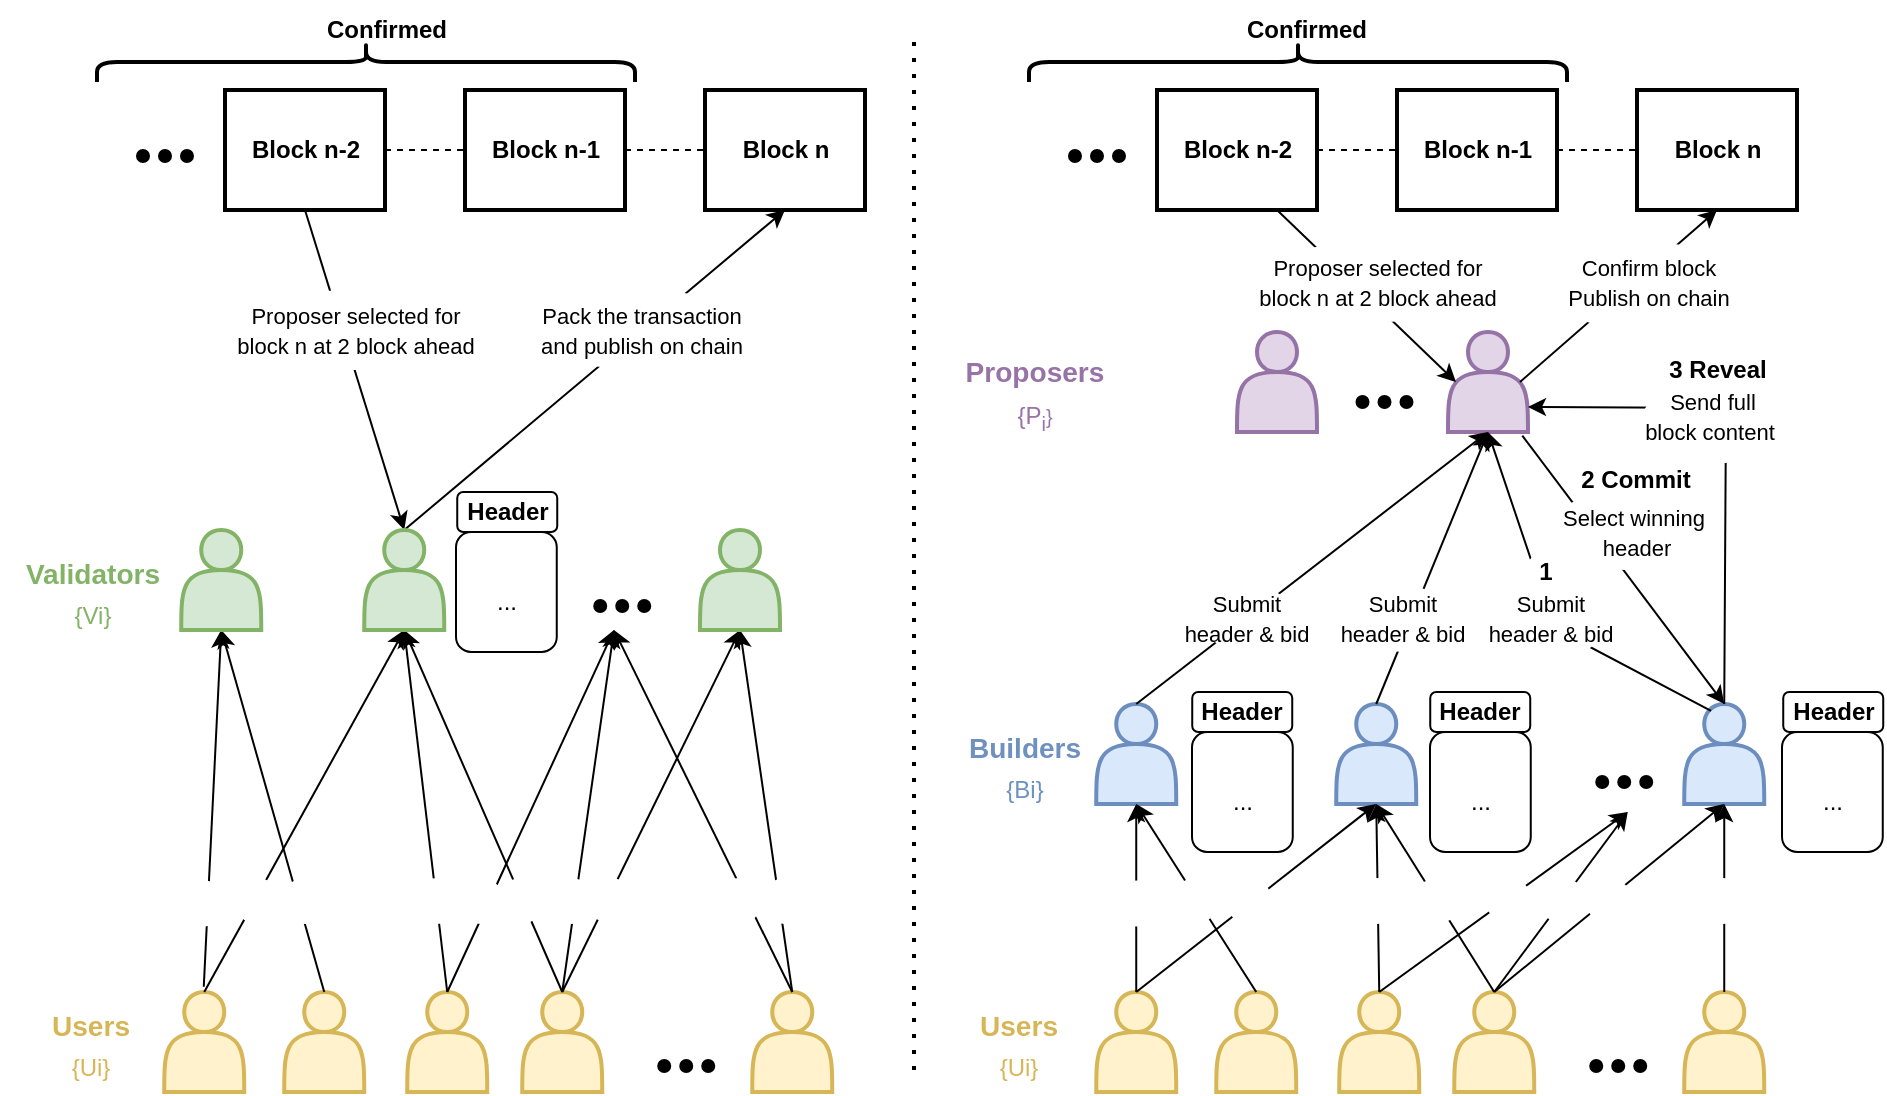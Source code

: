 <mxfile version="26.1.1">
  <diagram name="Page-1" id="coRo8ORDwXwepMu9kaxt">
    <mxGraphModel dx="970" dy="772" grid="1" gridSize="10" guides="1" tooltips="1" connect="1" arrows="1" fold="1" page="1" pageScale="1" pageWidth="827" pageHeight="1169" math="0" shadow="0">
      <root>
        <mxCell id="0" />
        <mxCell id="1" parent="0" />
        <mxCell id="-1FMtL--xxu45l2r8FuS-1" value="&lt;b&gt;Block n-1&lt;/b&gt;" style="rounded=0;whiteSpace=wrap;html=1;strokeWidth=2;" parent="1" vertex="1">
          <mxGeometry x="265.5" y="70" width="80" height="60" as="geometry" />
        </mxCell>
        <mxCell id="-1FMtL--xxu45l2r8FuS-2" value="&lt;b&gt;Block n&lt;/b&gt;" style="rounded=0;whiteSpace=wrap;html=1;strokeWidth=2;" parent="1" vertex="1">
          <mxGeometry x="385.5" y="70" width="80" height="60" as="geometry" />
        </mxCell>
        <mxCell id="-1FMtL--xxu45l2r8FuS-3" value="" style="endArrow=none;dashed=1;html=1;rounded=0;entryX=0;entryY=0.5;entryDx=0;entryDy=0;" parent="1" source="-1FMtL--xxu45l2r8FuS-1" target="-1FMtL--xxu45l2r8FuS-2" edge="1">
          <mxGeometry width="50" height="50" relative="1" as="geometry">
            <mxPoint x="185.5" y="100" as="sourcePoint" />
            <mxPoint x="245.5" y="99.5" as="targetPoint" />
          </mxGeometry>
        </mxCell>
        <mxCell id="-1FMtL--xxu45l2r8FuS-4" value="&lt;b&gt;Block n-2&lt;/b&gt;" style="rounded=0;whiteSpace=wrap;html=1;strokeWidth=2;" parent="1" vertex="1">
          <mxGeometry x="145.5" y="70" width="80" height="60" as="geometry" />
        </mxCell>
        <mxCell id="-1FMtL--xxu45l2r8FuS-5" value="" style="endArrow=none;dashed=1;html=1;rounded=0;exitX=1;exitY=0.5;exitDx=0;exitDy=0;entryX=0;entryY=0.5;entryDx=0;entryDy=0;" parent="1" source="-1FMtL--xxu45l2r8FuS-4" target="-1FMtL--xxu45l2r8FuS-1" edge="1">
          <mxGeometry width="50" height="50" relative="1" as="geometry">
            <mxPoint x="355.5" y="110" as="sourcePoint" />
            <mxPoint x="265.5" y="100" as="targetPoint" />
          </mxGeometry>
        </mxCell>
        <mxCell id="-1FMtL--xxu45l2r8FuS-6" value="" style="shape=curlyBracket;whiteSpace=wrap;html=1;rounded=1;labelPosition=left;verticalLabelPosition=middle;align=right;verticalAlign=middle;rotation=90;strokeWidth=2;" parent="1" vertex="1">
          <mxGeometry x="206" y="-78.5" width="20" height="269" as="geometry" />
        </mxCell>
        <mxCell id="-1FMtL--xxu45l2r8FuS-7" value="&lt;b&gt;Confirmed&lt;/b&gt;" style="text;html=1;align=center;verticalAlign=middle;resizable=0;points=[];autosize=1;strokeColor=none;fillColor=none;" parent="1" vertex="1">
          <mxGeometry x="185.5" y="25" width="80" height="30" as="geometry" />
        </mxCell>
        <mxCell id="-1FMtL--xxu45l2r8FuS-8" value="" style="shape=actor;whiteSpace=wrap;html=1;strokeWidth=2;fillColor=#fff2cc;strokeColor=#d6b656;" parent="1" vertex="1">
          <mxGeometry x="115.12" y="521" width="40" height="50" as="geometry" />
        </mxCell>
        <mxCell id="-1FMtL--xxu45l2r8FuS-9" value="" style="shape=actor;whiteSpace=wrap;html=1;strokeWidth=2;fillColor=#fff2cc;strokeColor=#d6b656;" parent="1" vertex="1">
          <mxGeometry x="294.12" y="521" width="40" height="50" as="geometry" />
        </mxCell>
        <mxCell id="-1FMtL--xxu45l2r8FuS-10" value="" style="shape=actor;whiteSpace=wrap;html=1;strokeWidth=2;fillColor=#fff2cc;strokeColor=#d6b656;" parent="1" vertex="1">
          <mxGeometry x="236.62" y="521" width="40" height="50" as="geometry" />
        </mxCell>
        <mxCell id="-1FMtL--xxu45l2r8FuS-11" value="" style="shape=actor;whiteSpace=wrap;html=1;strokeWidth=2;fillColor=#fff2cc;strokeColor=#d6b656;" parent="1" vertex="1">
          <mxGeometry x="175.12" y="521" width="40" height="50" as="geometry" />
        </mxCell>
        <mxCell id="-1FMtL--xxu45l2r8FuS-12" value="" style="shape=actor;whiteSpace=wrap;html=1;strokeWidth=2;fillColor=#fff2cc;strokeColor=#d6b656;" parent="1" vertex="1">
          <mxGeometry x="409.12" y="521" width="40" height="50" as="geometry" />
        </mxCell>
        <mxCell id="-1FMtL--xxu45l2r8FuS-13" value="" style="group" parent="1" vertex="1" connectable="0">
          <mxGeometry x="102.5" y="100" width="26" height="6" as="geometry" />
        </mxCell>
        <mxCell id="-1FMtL--xxu45l2r8FuS-14" value="" style="ellipse;shape=doubleEllipse;whiteSpace=wrap;html=1;aspect=fixed;fillColor=#000000;" parent="-1FMtL--xxu45l2r8FuS-13" vertex="1">
          <mxGeometry x="-1" width="6" height="6" as="geometry" />
        </mxCell>
        <mxCell id="-1FMtL--xxu45l2r8FuS-15" value="" style="ellipse;shape=doubleEllipse;whiteSpace=wrap;html=1;aspect=fixed;fillColor=#000000;" parent="-1FMtL--xxu45l2r8FuS-13" vertex="1">
          <mxGeometry x="10" width="6" height="6" as="geometry" />
        </mxCell>
        <mxCell id="-1FMtL--xxu45l2r8FuS-16" value="" style="ellipse;shape=doubleEllipse;whiteSpace=wrap;html=1;aspect=fixed;fillColor=#000000;" parent="-1FMtL--xxu45l2r8FuS-13" vertex="1">
          <mxGeometry x="21" width="6" height="6" as="geometry" />
        </mxCell>
        <mxCell id="-1FMtL--xxu45l2r8FuS-17" value="" style="endArrow=classic;html=1;rounded=0;exitX=0.5;exitY=0;exitDx=0;exitDy=0;entryX=0.5;entryY=1;entryDx=0;entryDy=0;" parent="1" source="-1FMtL--xxu45l2r8FuS-58" target="-1FMtL--xxu45l2r8FuS-2" edge="1">
          <mxGeometry width="50" height="50" relative="1" as="geometry">
            <mxPoint x="327" y="216" as="sourcePoint" />
            <mxPoint x="401" y="271" as="targetPoint" />
          </mxGeometry>
        </mxCell>
        <mxCell id="-1FMtL--xxu45l2r8FuS-18" value="" style="endArrow=classic;html=1;rounded=0;exitX=0.5;exitY=1;exitDx=0;exitDy=0;entryX=0.5;entryY=0;entryDx=0;entryDy=0;" parent="1" source="-1FMtL--xxu45l2r8FuS-4" target="-1FMtL--xxu45l2r8FuS-58" edge="1">
          <mxGeometry width="50" height="50" relative="1" as="geometry">
            <mxPoint x="351" y="321" as="sourcePoint" />
            <mxPoint x="321" y="203.5" as="targetPoint" />
          </mxGeometry>
        </mxCell>
        <mxCell id="-1FMtL--xxu45l2r8FuS-19" value="" style="group" parent="1" vertex="1" connectable="0">
          <mxGeometry x="363.12" y="555" width="26" height="6" as="geometry" />
        </mxCell>
        <mxCell id="-1FMtL--xxu45l2r8FuS-20" value="" style="ellipse;shape=doubleEllipse;whiteSpace=wrap;html=1;aspect=fixed;fillColor=#000000;" parent="-1FMtL--xxu45l2r8FuS-19" vertex="1">
          <mxGeometry x="-1" width="6" height="6" as="geometry" />
        </mxCell>
        <mxCell id="-1FMtL--xxu45l2r8FuS-21" value="" style="ellipse;shape=doubleEllipse;whiteSpace=wrap;html=1;aspect=fixed;fillColor=#000000;" parent="-1FMtL--xxu45l2r8FuS-19" vertex="1">
          <mxGeometry x="10" width="6" height="6" as="geometry" />
        </mxCell>
        <mxCell id="-1FMtL--xxu45l2r8FuS-22" value="" style="ellipse;shape=doubleEllipse;whiteSpace=wrap;html=1;aspect=fixed;fillColor=#000000;" parent="-1FMtL--xxu45l2r8FuS-19" vertex="1">
          <mxGeometry x="21" width="6" height="6" as="geometry" />
        </mxCell>
        <mxCell id="-1FMtL--xxu45l2r8FuS-23" value="" style="endArrow=classic;html=1;rounded=0;entryX=0.5;entryY=1;entryDx=0;entryDy=0;exitX=0.5;exitY=0;exitDx=0;exitDy=0;" parent="1" source="-1FMtL--xxu45l2r8FuS-8" target="-1FMtL--xxu45l2r8FuS-58" edge="1">
          <mxGeometry width="50" height="50" relative="1" as="geometry">
            <mxPoint x="135.37" y="496" as="sourcePoint" />
            <mxPoint x="255.12" y="427" as="targetPoint" />
          </mxGeometry>
        </mxCell>
        <mxCell id="-1FMtL--xxu45l2r8FuS-24" value="" style="endArrow=classic;html=1;rounded=0;entryX=0.5;entryY=1;entryDx=0;entryDy=0;exitX=0.5;exitY=0;exitDx=0;exitDy=0;" parent="1" source="-1FMtL--xxu45l2r8FuS-11" target="-1FMtL--xxu45l2r8FuS-57" edge="1">
          <mxGeometry width="50" height="50" relative="1" as="geometry">
            <mxPoint x="195.37" y="496" as="sourcePoint" />
            <mxPoint x="135.12" y="427" as="targetPoint" />
          </mxGeometry>
        </mxCell>
        <mxCell id="-1FMtL--xxu45l2r8FuS-25" value="" style="endArrow=classic;html=1;rounded=0;entryX=0.5;entryY=1;entryDx=0;entryDy=0;exitX=0.494;exitY=-0.052;exitDx=0;exitDy=0;exitPerimeter=0;" parent="1" source="-1FMtL--xxu45l2r8FuS-8" target="-1FMtL--xxu45l2r8FuS-57" edge="1">
          <mxGeometry width="50" height="50" relative="1" as="geometry">
            <mxPoint x="135.37" y="496" as="sourcePoint" />
            <mxPoint x="135.12" y="427" as="targetPoint" />
          </mxGeometry>
        </mxCell>
        <mxCell id="-1FMtL--xxu45l2r8FuS-26" value="" style="endArrow=classic;html=1;rounded=0;exitX=0.5;exitY=0;exitDx=0;exitDy=0;entryX=0.5;entryY=1;entryDx=0;entryDy=0;" parent="1" source="-1FMtL--xxu45l2r8FuS-10" target="-1FMtL--xxu45l2r8FuS-58" edge="1">
          <mxGeometry width="50" height="50" relative="1" as="geometry">
            <mxPoint x="230.87" y="501" as="sourcePoint" />
            <mxPoint x="255" y="427" as="targetPoint" />
          </mxGeometry>
        </mxCell>
        <mxCell id="-1FMtL--xxu45l2r8FuS-27" value="" style="endArrow=classic;html=1;rounded=0;exitX=0.5;exitY=0;exitDx=0;exitDy=0;" parent="1" source="-1FMtL--xxu45l2r8FuS-10" edge="1">
          <mxGeometry width="50" height="50" relative="1" as="geometry">
            <mxPoint x="250.87" y="497" as="sourcePoint" />
            <mxPoint x="340" y="340" as="targetPoint" />
          </mxGeometry>
        </mxCell>
        <mxCell id="-1FMtL--xxu45l2r8FuS-28" value="" style="endArrow=classic;html=1;rounded=0;exitX=0.5;exitY=0;exitDx=0;exitDy=0;entryX=0.5;entryY=1;entryDx=0;entryDy=0;" parent="1" source="-1FMtL--xxu45l2r8FuS-9" target="-1FMtL--xxu45l2r8FuS-59" edge="1">
          <mxGeometry width="50" height="50" relative="1" as="geometry">
            <mxPoint x="330.87" y="501" as="sourcePoint" />
            <mxPoint x="429.12" y="427" as="targetPoint" />
          </mxGeometry>
        </mxCell>
        <mxCell id="-1FMtL--xxu45l2r8FuS-29" value="" style="endArrow=classic;html=1;rounded=0;exitX=0.5;exitY=0;exitDx=0;exitDy=0;" parent="1" source="-1FMtL--xxu45l2r8FuS-9" edge="1">
          <mxGeometry width="50" height="50" relative="1" as="geometry">
            <mxPoint x="310.87" y="501" as="sourcePoint" />
            <mxPoint x="340" y="340" as="targetPoint" />
          </mxGeometry>
        </mxCell>
        <mxCell id="-1FMtL--xxu45l2r8FuS-30" value="" style="endArrow=classic;html=1;rounded=0;exitX=0.5;exitY=0;exitDx=0;exitDy=0;entryX=0.5;entryY=1;entryDx=0;entryDy=0;" parent="1" source="-1FMtL--xxu45l2r8FuS-9" target="-1FMtL--xxu45l2r8FuS-58" edge="1">
          <mxGeometry width="50" height="50" relative="1" as="geometry">
            <mxPoint x="205.37" y="477" as="sourcePoint" />
            <mxPoint x="255.12" y="427" as="targetPoint" />
          </mxGeometry>
        </mxCell>
        <mxCell id="-1FMtL--xxu45l2r8FuS-31" value="" style="endArrow=classic;html=1;rounded=0;exitX=0.5;exitY=0;exitDx=0;exitDy=0;entryX=0.5;entryY=1;entryDx=0;entryDy=0;" parent="1" source="-1FMtL--xxu45l2r8FuS-12" target="-1FMtL--xxu45l2r8FuS-59" edge="1">
          <mxGeometry width="50" height="50" relative="1" as="geometry">
            <mxPoint x="409.12" y="496" as="sourcePoint" />
            <mxPoint x="429.12" y="427" as="targetPoint" />
          </mxGeometry>
        </mxCell>
        <mxCell id="-1FMtL--xxu45l2r8FuS-33" value="" style="group" parent="1" vertex="1" connectable="0">
          <mxGeometry x="150.12" y="464" width="23" height="23" as="geometry" />
        </mxCell>
        <mxCell id="-1FMtL--xxu45l2r8FuS-34" value="" style="ellipse;whiteSpace=wrap;html=1;aspect=fixed;fillColor=default;strokeColor=none;" parent="-1FMtL--xxu45l2r8FuS-33" vertex="1">
          <mxGeometry width="23" height="23" as="geometry" />
        </mxCell>
        <mxCell id="-1FMtL--xxu45l2r8FuS-35" value="" style="shape=image;html=1;verticalAlign=top;verticalLabelPosition=bottom;labelBackgroundColor=#ffffff;imageAspect=0;aspect=fixed;image=https://cdn0.iconfinder.com/data/icons/basic-e-commerce-line/48/Receipt_success-128.png" parent="-1FMtL--xxu45l2r8FuS-33" vertex="1">
          <mxGeometry x="2.88" y="2.88" width="17.25" height="17.25" as="geometry" />
        </mxCell>
        <mxCell id="-1FMtL--xxu45l2r8FuS-36" value="" style="group" parent="1" vertex="1" connectable="0">
          <mxGeometry x="123.62" y="465.25" width="23" height="23" as="geometry" />
        </mxCell>
        <mxCell id="-1FMtL--xxu45l2r8FuS-37" value="" style="ellipse;whiteSpace=wrap;html=1;aspect=fixed;fillColor=default;strokeColor=none;" parent="-1FMtL--xxu45l2r8FuS-36" vertex="1">
          <mxGeometry width="23" height="23" as="geometry" />
        </mxCell>
        <mxCell id="-1FMtL--xxu45l2r8FuS-38" value="" style="shape=image;html=1;verticalAlign=top;verticalLabelPosition=bottom;labelBackgroundColor=#ffffff;imageAspect=0;aspect=fixed;image=https://cdn0.iconfinder.com/data/icons/basic-e-commerce-line/48/Receipt_success-128.png" parent="-1FMtL--xxu45l2r8FuS-36" vertex="1">
          <mxGeometry x="2.88" y="1.88" width="17.25" height="17.25" as="geometry" />
        </mxCell>
        <mxCell id="-1FMtL--xxu45l2r8FuS-39" value="" style="group" parent="1" vertex="1" connectable="0">
          <mxGeometry x="174" y="464" width="23" height="23" as="geometry" />
        </mxCell>
        <mxCell id="-1FMtL--xxu45l2r8FuS-40" value="" style="ellipse;whiteSpace=wrap;html=1;aspect=fixed;fillColor=default;strokeColor=none;" parent="-1FMtL--xxu45l2r8FuS-39" vertex="1">
          <mxGeometry width="23" height="23" as="geometry" />
        </mxCell>
        <mxCell id="-1FMtL--xxu45l2r8FuS-41" value="" style="shape=image;html=1;verticalAlign=top;verticalLabelPosition=bottom;labelBackgroundColor=#ffffff;imageAspect=0;aspect=fixed;image=https://cdn0.iconfinder.com/data/icons/basic-e-commerce-line/48/Receipt_success-128.png" parent="-1FMtL--xxu45l2r8FuS-39" vertex="1">
          <mxGeometry x="2.88" y="2.88" width="17.25" height="17.25" as="geometry" />
        </mxCell>
        <mxCell id="-1FMtL--xxu45l2r8FuS-42" value="" style="group" parent="1" vertex="1" connectable="0">
          <mxGeometry x="240" y="464" width="23" height="23" as="geometry" />
        </mxCell>
        <mxCell id="-1FMtL--xxu45l2r8FuS-43" value="" style="ellipse;whiteSpace=wrap;html=1;aspect=fixed;fillColor=default;strokeColor=none;" parent="-1FMtL--xxu45l2r8FuS-42" vertex="1">
          <mxGeometry width="23" height="23" as="geometry" />
        </mxCell>
        <mxCell id="-1FMtL--xxu45l2r8FuS-44" value="" style="shape=image;html=1;verticalAlign=top;verticalLabelPosition=bottom;labelBackgroundColor=#ffffff;imageAspect=0;aspect=fixed;image=https://cdn0.iconfinder.com/data/icons/basic-e-commerce-line/48/Receipt_success-128.png" parent="-1FMtL--xxu45l2r8FuS-42" vertex="1">
          <mxGeometry x="2.88" y="2.88" width="17.25" height="17.25" as="geometry" />
        </mxCell>
        <mxCell id="-1FMtL--xxu45l2r8FuS-45" value="" style="group" parent="1" vertex="1" connectable="0">
          <mxGeometry x="282" y="464" width="23" height="23" as="geometry" />
        </mxCell>
        <mxCell id="-1FMtL--xxu45l2r8FuS-46" value="" style="ellipse;whiteSpace=wrap;html=1;aspect=fixed;fillColor=default;strokeColor=none;" parent="-1FMtL--xxu45l2r8FuS-45" vertex="1">
          <mxGeometry width="23" height="23" as="geometry" />
        </mxCell>
        <mxCell id="-1FMtL--xxu45l2r8FuS-47" value="" style="shape=image;html=1;verticalAlign=top;verticalLabelPosition=bottom;labelBackgroundColor=#ffffff;imageAspect=0;aspect=fixed;image=https://cdn0.iconfinder.com/data/icons/basic-e-commerce-line/48/Receipt_success-128.png" parent="-1FMtL--xxu45l2r8FuS-45" vertex="1">
          <mxGeometry x="2.88" y="2.88" width="17.25" height="17.25" as="geometry" />
        </mxCell>
        <mxCell id="-1FMtL--xxu45l2r8FuS-48" value="" style="group" parent="1" vertex="1" connectable="0">
          <mxGeometry x="307" y="464" width="23" height="23" as="geometry" />
        </mxCell>
        <mxCell id="-1FMtL--xxu45l2r8FuS-49" value="" style="ellipse;whiteSpace=wrap;html=1;aspect=fixed;fillColor=default;strokeColor=none;" parent="-1FMtL--xxu45l2r8FuS-48" vertex="1">
          <mxGeometry width="23" height="23" as="geometry" />
        </mxCell>
        <mxCell id="-1FMtL--xxu45l2r8FuS-50" value="" style="shape=image;html=1;verticalAlign=top;verticalLabelPosition=bottom;labelBackgroundColor=#ffffff;imageAspect=0;aspect=fixed;image=https://cdn0.iconfinder.com/data/icons/basic-e-commerce-line/48/Receipt_success-128.png" parent="-1FMtL--xxu45l2r8FuS-48" vertex="1">
          <mxGeometry x="2.88" y="2.88" width="17.25" height="17.25" as="geometry" />
        </mxCell>
        <mxCell id="-1FMtL--xxu45l2r8FuS-51" value="" style="group" parent="1" vertex="1" connectable="0">
          <mxGeometry x="327" y="464" width="23" height="23" as="geometry" />
        </mxCell>
        <mxCell id="-1FMtL--xxu45l2r8FuS-52" value="" style="ellipse;whiteSpace=wrap;html=1;aspect=fixed;fillColor=default;strokeColor=none;" parent="-1FMtL--xxu45l2r8FuS-51" vertex="1">
          <mxGeometry width="23" height="23" as="geometry" />
        </mxCell>
        <mxCell id="-1FMtL--xxu45l2r8FuS-53" value="" style="shape=image;html=1;verticalAlign=top;verticalLabelPosition=bottom;labelBackgroundColor=#ffffff;imageAspect=0;aspect=fixed;image=https://cdn0.iconfinder.com/data/icons/basic-e-commerce-line/48/Receipt_success-128.png" parent="-1FMtL--xxu45l2r8FuS-51" vertex="1">
          <mxGeometry x="2.88" y="2.88" width="17.25" height="17.25" as="geometry" />
        </mxCell>
        <mxCell id="-1FMtL--xxu45l2r8FuS-54" value="" style="group" parent="1" vertex="1" connectable="0">
          <mxGeometry x="414" y="464" width="23" height="23" as="geometry" />
        </mxCell>
        <mxCell id="-1FMtL--xxu45l2r8FuS-55" value="" style="ellipse;whiteSpace=wrap;html=1;aspect=fixed;fillColor=default;strokeColor=none;" parent="-1FMtL--xxu45l2r8FuS-54" vertex="1">
          <mxGeometry width="23" height="23" as="geometry" />
        </mxCell>
        <mxCell id="-1FMtL--xxu45l2r8FuS-56" value="" style="shape=image;html=1;verticalAlign=top;verticalLabelPosition=bottom;labelBackgroundColor=#ffffff;imageAspect=0;aspect=fixed;image=https://cdn0.iconfinder.com/data/icons/basic-e-commerce-line/48/Receipt_success-128.png" parent="-1FMtL--xxu45l2r8FuS-54" vertex="1">
          <mxGeometry x="2.88" y="2.88" width="17.25" height="17.25" as="geometry" />
        </mxCell>
        <mxCell id="-1FMtL--xxu45l2r8FuS-57" value="" style="shape=actor;whiteSpace=wrap;html=1;strokeWidth=2;fillColor=#d5e8d4;strokeColor=#82b366;" parent="1" vertex="1">
          <mxGeometry x="123.62" y="290" width="40" height="50" as="geometry" />
        </mxCell>
        <mxCell id="-1FMtL--xxu45l2r8FuS-58" value="" style="shape=actor;whiteSpace=wrap;html=1;strokeWidth=2;fillColor=#d5e8d4;strokeColor=#82b366;" parent="1" vertex="1">
          <mxGeometry x="215.12" y="290" width="40" height="50" as="geometry" />
        </mxCell>
        <mxCell id="-1FMtL--xxu45l2r8FuS-59" value="" style="shape=actor;whiteSpace=wrap;html=1;strokeWidth=2;fillColor=#d5e8d4;strokeColor=#82b366;" parent="1" vertex="1">
          <mxGeometry x="383" y="290" width="40" height="50" as="geometry" />
        </mxCell>
        <mxCell id="-1FMtL--xxu45l2r8FuS-60" value="" style="group" parent="1" vertex="1" connectable="0">
          <mxGeometry x="313.12" y="325" width="26" height="6" as="geometry" />
        </mxCell>
        <mxCell id="-1FMtL--xxu45l2r8FuS-61" value="" style="ellipse;shape=doubleEllipse;whiteSpace=wrap;html=1;aspect=fixed;fillColor=#000000;" parent="-1FMtL--xxu45l2r8FuS-60" vertex="1">
          <mxGeometry x="17" width="6" height="6" as="geometry" />
        </mxCell>
        <mxCell id="-1FMtL--xxu45l2r8FuS-62" value="" style="ellipse;shape=doubleEllipse;whiteSpace=wrap;html=1;aspect=fixed;fillColor=#000000;" parent="-1FMtL--xxu45l2r8FuS-60" vertex="1">
          <mxGeometry x="28" width="6" height="6" as="geometry" />
        </mxCell>
        <mxCell id="-1FMtL--xxu45l2r8FuS-63" value="" style="ellipse;shape=doubleEllipse;whiteSpace=wrap;html=1;aspect=fixed;fillColor=#000000;" parent="-1FMtL--xxu45l2r8FuS-60" vertex="1">
          <mxGeometry x="39" width="6" height="6" as="geometry" />
        </mxCell>
        <mxCell id="-1FMtL--xxu45l2r8FuS-64" value="" style="endArrow=classic;html=1;rounded=0;exitX=0.5;exitY=0;exitDx=0;exitDy=0;" parent="1" source="-1FMtL--xxu45l2r8FuS-12" edge="1">
          <mxGeometry width="50" height="50" relative="1" as="geometry">
            <mxPoint x="430" y="520" as="sourcePoint" />
            <mxPoint x="340" y="340" as="targetPoint" />
          </mxGeometry>
        </mxCell>
        <mxCell id="-1FMtL--xxu45l2r8FuS-65" value="" style="group" parent="1" vertex="1" connectable="0">
          <mxGeometry x="391" y="464" width="23" height="23" as="geometry" />
        </mxCell>
        <mxCell id="-1FMtL--xxu45l2r8FuS-66" value="" style="ellipse;whiteSpace=wrap;html=1;aspect=fixed;fillColor=default;strokeColor=none;" parent="-1FMtL--xxu45l2r8FuS-65" vertex="1">
          <mxGeometry width="23" height="23" as="geometry" />
        </mxCell>
        <mxCell id="-1FMtL--xxu45l2r8FuS-67" value="" style="shape=image;html=1;verticalAlign=top;verticalLabelPosition=bottom;labelBackgroundColor=#ffffff;imageAspect=0;aspect=fixed;image=https://cdn0.iconfinder.com/data/icons/basic-e-commerce-line/48/Receipt_success-128.png" parent="-1FMtL--xxu45l2r8FuS-65" vertex="1">
          <mxGeometry x="2.88" y="2.88" width="17.25" height="17.25" as="geometry" />
        </mxCell>
        <mxCell id="-1FMtL--xxu45l2r8FuS-68" value="" style="group" parent="1" vertex="1" connectable="0">
          <mxGeometry x="262" y="464" width="23" height="23" as="geometry" />
        </mxCell>
        <mxCell id="-1FMtL--xxu45l2r8FuS-69" value="" style="ellipse;whiteSpace=wrap;html=1;aspect=fixed;fillColor=default;strokeColor=none;" parent="-1FMtL--xxu45l2r8FuS-68" vertex="1">
          <mxGeometry width="23" height="23" as="geometry" />
        </mxCell>
        <mxCell id="-1FMtL--xxu45l2r8FuS-70" value="" style="shape=image;html=1;verticalAlign=top;verticalLabelPosition=bottom;labelBackgroundColor=#ffffff;imageAspect=0;aspect=fixed;image=https://cdn0.iconfinder.com/data/icons/basic-e-commerce-line/48/Receipt_success-128.png" parent="-1FMtL--xxu45l2r8FuS-68" vertex="1">
          <mxGeometry x="2.88" y="2.88" width="17.25" height="17.25" as="geometry" />
        </mxCell>
        <mxCell id="-1FMtL--xxu45l2r8FuS-71" value="&lt;div style=&quot;line-height: 60%;&quot;&gt;&lt;h3 style=&quot;line-height: 60%;&quot;&gt;&lt;font style=&quot;color: light-dark(rgb(130, 179, 102), rgb(105, 70, 122));&quot;&gt;Validators&lt;/font&gt;&lt;/h3&gt;&lt;div&gt;&lt;font&gt;&lt;font color=&quot;#82b366&quot;&gt;{Vi}&lt;/font&gt;&lt;/font&gt;&lt;/div&gt;&lt;/div&gt;" style="text;html=1;align=center;verticalAlign=middle;resizable=0;points=[];autosize=1;strokeColor=none;fillColor=none;" parent="1" vertex="1">
          <mxGeometry x="33.62" y="285" width="90" height="60" as="geometry" />
        </mxCell>
        <mxCell id="-1FMtL--xxu45l2r8FuS-72" value="" style="group" parent="1" vertex="1" connectable="0">
          <mxGeometry x="261" y="271" width="50.62" height="80" as="geometry" />
        </mxCell>
        <mxCell id="-1FMtL--xxu45l2r8FuS-73" value="Header" style="rounded=1;whiteSpace=wrap;html=1;fontStyle=1" parent="-1FMtL--xxu45l2r8FuS-72" vertex="1">
          <mxGeometry x="0.62" width="50" height="20" as="geometry" />
        </mxCell>
        <mxCell id="-1FMtL--xxu45l2r8FuS-74" value="" style="group" parent="-1FMtL--xxu45l2r8FuS-72" vertex="1" connectable="0">
          <mxGeometry y="20" width="50.38" height="60" as="geometry" />
        </mxCell>
        <mxCell id="-1FMtL--xxu45l2r8FuS-75" value="" style="rounded=1;whiteSpace=wrap;html=1;" parent="-1FMtL--xxu45l2r8FuS-74" vertex="1">
          <mxGeometry width="50.38" height="60" as="geometry" />
        </mxCell>
        <mxCell id="-1FMtL--xxu45l2r8FuS-76" value="" style="shape=image;html=1;verticalAlign=top;verticalLabelPosition=bottom;labelBackgroundColor=#ffffff;imageAspect=0;aspect=fixed;image=https://cdn0.iconfinder.com/data/icons/basic-e-commerce-line/48/Receipt_success-128.png" parent="-1FMtL--xxu45l2r8FuS-74" vertex="1">
          <mxGeometry x="17.952" y="1.75" width="14.484" height="14.484" as="geometry" />
        </mxCell>
        <mxCell id="-1FMtL--xxu45l2r8FuS-77" value="" style="shape=image;html=1;verticalAlign=top;verticalLabelPosition=bottom;labelBackgroundColor=#ffffff;imageAspect=0;aspect=fixed;image=https://cdn0.iconfinder.com/data/icons/basic-e-commerce-line/48/Receipt_success-128.png" parent="-1FMtL--xxu45l2r8FuS-74" vertex="1">
          <mxGeometry x="17.952" y="18" width="14.484" height="14.484" as="geometry" />
        </mxCell>
        <mxCell id="-1FMtL--xxu45l2r8FuS-78" value="" style="shape=image;html=1;verticalAlign=top;verticalLabelPosition=bottom;labelBackgroundColor=#ffffff;imageAspect=0;aspect=fixed;image=https://cdn0.iconfinder.com/data/icons/basic-e-commerce-line/48/Receipt_success-128.png" parent="-1FMtL--xxu45l2r8FuS-74" vertex="1">
          <mxGeometry x="17.952" y="42.75" width="14.484" height="14.484" as="geometry" />
        </mxCell>
        <mxCell id="-1FMtL--xxu45l2r8FuS-79" value="..." style="text;html=1;align=center;verticalAlign=middle;resizable=0;points=[];autosize=1;strokeColor=none;fillColor=none;" parent="-1FMtL--xxu45l2r8FuS-74" vertex="1">
          <mxGeometry x="9.595" y="20.25" width="30" height="30" as="geometry" />
        </mxCell>
        <mxCell id="-1FMtL--xxu45l2r8FuS-80" value="&lt;span style=&quot;font-size: 11px;&quot;&gt;Proposer selected for block n at 2 block ahead&lt;/span&gt;" style="ellipse;whiteSpace=wrap;html=1;strokeColor=none;" parent="1" vertex="1">
          <mxGeometry x="145.5" y="170" width="130.12" height="40" as="geometry" />
        </mxCell>
        <mxCell id="-1FMtL--xxu45l2r8FuS-81" value="&lt;span style=&quot;font-size: 11px;&quot;&gt;Pack the transaction and publish on chain&lt;/span&gt;" style="ellipse;whiteSpace=wrap;html=1;strokeColor=none;" parent="1" vertex="1">
          <mxGeometry x="299.12" y="170" width="110" height="40" as="geometry" />
        </mxCell>
        <mxCell id="-1FMtL--xxu45l2r8FuS-82" value="&lt;b&gt;Block n-1&lt;/b&gt;" style="rounded=0;whiteSpace=wrap;html=1;strokeWidth=2;" parent="1" vertex="1">
          <mxGeometry x="731.5" y="70" width="80" height="60" as="geometry" />
        </mxCell>
        <mxCell id="-1FMtL--xxu45l2r8FuS-83" value="&lt;b&gt;Block n&lt;/b&gt;" style="rounded=0;whiteSpace=wrap;html=1;strokeWidth=2;" parent="1" vertex="1">
          <mxGeometry x="851.5" y="70" width="80" height="60" as="geometry" />
        </mxCell>
        <mxCell id="-1FMtL--xxu45l2r8FuS-84" value="" style="endArrow=none;dashed=1;html=1;rounded=0;entryX=0;entryY=0.5;entryDx=0;entryDy=0;" parent="1" source="-1FMtL--xxu45l2r8FuS-82" target="-1FMtL--xxu45l2r8FuS-83" edge="1">
          <mxGeometry width="50" height="50" relative="1" as="geometry">
            <mxPoint x="651.5" y="100" as="sourcePoint" />
            <mxPoint x="711.5" y="99.5" as="targetPoint" />
          </mxGeometry>
        </mxCell>
        <mxCell id="-1FMtL--xxu45l2r8FuS-85" value="&lt;b&gt;Block n-2&lt;/b&gt;" style="rounded=0;whiteSpace=wrap;html=1;strokeWidth=2;" parent="1" vertex="1">
          <mxGeometry x="611.5" y="70" width="80" height="60" as="geometry" />
        </mxCell>
        <mxCell id="-1FMtL--xxu45l2r8FuS-86" value="" style="endArrow=none;dashed=1;html=1;rounded=0;exitX=1;exitY=0.5;exitDx=0;exitDy=0;entryX=0;entryY=0.5;entryDx=0;entryDy=0;" parent="1" source="-1FMtL--xxu45l2r8FuS-85" target="-1FMtL--xxu45l2r8FuS-82" edge="1">
          <mxGeometry width="50" height="50" relative="1" as="geometry">
            <mxPoint x="821.5" y="110" as="sourcePoint" />
            <mxPoint x="731.5" y="100" as="targetPoint" />
          </mxGeometry>
        </mxCell>
        <mxCell id="-1FMtL--xxu45l2r8FuS-87" value="" style="shape=curlyBracket;whiteSpace=wrap;html=1;rounded=1;labelPosition=left;verticalLabelPosition=middle;align=right;verticalAlign=middle;rotation=90;strokeWidth=2;" parent="1" vertex="1">
          <mxGeometry x="672" y="-78.5" width="20" height="269" as="geometry" />
        </mxCell>
        <mxCell id="-1FMtL--xxu45l2r8FuS-88" value="&lt;b&gt;Confirmed&lt;/b&gt;" style="text;html=1;align=center;verticalAlign=middle;resizable=0;points=[];autosize=1;strokeColor=none;fillColor=none;" parent="1" vertex="1">
          <mxGeometry x="645.5" y="25" width="80" height="30" as="geometry" />
        </mxCell>
        <mxCell id="-1FMtL--xxu45l2r8FuS-89" value="" style="shape=actor;whiteSpace=wrap;html=1;strokeWidth=2;fillColor=#e1d5e7;strokeColor=#9673a6;" parent="1" vertex="1">
          <mxGeometry x="757" y="191" width="40" height="50" as="geometry" />
        </mxCell>
        <mxCell id="-1FMtL--xxu45l2r8FuS-90" value="" style="shape=actor;whiteSpace=wrap;html=1;strokeWidth=2;fillColor=#dae8fc;strokeColor=#6c8ebf;" parent="1" vertex="1">
          <mxGeometry x="875.12" y="377" width="40" height="50" as="geometry" />
        </mxCell>
        <mxCell id="-1FMtL--xxu45l2r8FuS-91" value="" style="shape=actor;whiteSpace=wrap;html=1;strokeWidth=2;fillColor=#dae8fc;strokeColor=#6c8ebf;" parent="1" vertex="1">
          <mxGeometry x="701.12" y="377" width="40" height="50" as="geometry" />
        </mxCell>
        <mxCell id="-1FMtL--xxu45l2r8FuS-92" value="" style="shape=actor;whiteSpace=wrap;html=1;strokeWidth=2;fillColor=#dae8fc;strokeColor=#6c8ebf;" parent="1" vertex="1">
          <mxGeometry x="581.12" y="377" width="40" height="50" as="geometry" />
        </mxCell>
        <mxCell id="-1FMtL--xxu45l2r8FuS-93" value="" style="shape=actor;whiteSpace=wrap;html=1;strokeWidth=2;fillColor=#fff2cc;strokeColor=#d6b656;" parent="1" vertex="1">
          <mxGeometry x="581.12" y="521" width="40" height="50" as="geometry" />
        </mxCell>
        <mxCell id="-1FMtL--xxu45l2r8FuS-94" value="" style="shape=actor;whiteSpace=wrap;html=1;strokeWidth=2;fillColor=#fff2cc;strokeColor=#d6b656;" parent="1" vertex="1">
          <mxGeometry x="760.12" y="521" width="40" height="50" as="geometry" />
        </mxCell>
        <mxCell id="-1FMtL--xxu45l2r8FuS-95" value="" style="shape=actor;whiteSpace=wrap;html=1;strokeWidth=2;fillColor=#fff2cc;strokeColor=#d6b656;" parent="1" vertex="1">
          <mxGeometry x="702.62" y="521" width="40" height="50" as="geometry" />
        </mxCell>
        <mxCell id="-1FMtL--xxu45l2r8FuS-96" value="" style="shape=actor;whiteSpace=wrap;html=1;strokeWidth=2;fillColor=#fff2cc;strokeColor=#d6b656;" parent="1" vertex="1">
          <mxGeometry x="641.12" y="521" width="40" height="50" as="geometry" />
        </mxCell>
        <mxCell id="-1FMtL--xxu45l2r8FuS-97" value="" style="shape=actor;whiteSpace=wrap;html=1;strokeWidth=2;fillColor=#fff2cc;strokeColor=#d6b656;" parent="1" vertex="1">
          <mxGeometry x="875.12" y="521" width="40" height="50" as="geometry" />
        </mxCell>
        <mxCell id="-1FMtL--xxu45l2r8FuS-98" value="" style="group" parent="1" vertex="1" connectable="0">
          <mxGeometry x="568.5" y="100" width="26" height="6" as="geometry" />
        </mxCell>
        <mxCell id="-1FMtL--xxu45l2r8FuS-99" value="" style="ellipse;shape=doubleEllipse;whiteSpace=wrap;html=1;aspect=fixed;fillColor=#000000;" parent="-1FMtL--xxu45l2r8FuS-98" vertex="1">
          <mxGeometry x="-1" width="6" height="6" as="geometry" />
        </mxCell>
        <mxCell id="-1FMtL--xxu45l2r8FuS-100" value="" style="ellipse;shape=doubleEllipse;whiteSpace=wrap;html=1;aspect=fixed;fillColor=#000000;" parent="-1FMtL--xxu45l2r8FuS-98" vertex="1">
          <mxGeometry x="10" width="6" height="6" as="geometry" />
        </mxCell>
        <mxCell id="-1FMtL--xxu45l2r8FuS-101" value="" style="ellipse;shape=doubleEllipse;whiteSpace=wrap;html=1;aspect=fixed;fillColor=#000000;" parent="-1FMtL--xxu45l2r8FuS-98" vertex="1">
          <mxGeometry x="21" width="6" height="6" as="geometry" />
        </mxCell>
        <mxCell id="-1FMtL--xxu45l2r8FuS-102" value="" style="group" parent="1" vertex="1" connectable="0">
          <mxGeometry x="832.12" y="413" width="26" height="6" as="geometry" />
        </mxCell>
        <mxCell id="-1FMtL--xxu45l2r8FuS-103" value="" style="ellipse;shape=doubleEllipse;whiteSpace=wrap;html=1;aspect=fixed;fillColor=#000000;" parent="-1FMtL--xxu45l2r8FuS-102" vertex="1">
          <mxGeometry x="-1" width="6" height="6" as="geometry" />
        </mxCell>
        <mxCell id="-1FMtL--xxu45l2r8FuS-104" value="" style="ellipse;shape=doubleEllipse;whiteSpace=wrap;html=1;aspect=fixed;fillColor=#000000;" parent="-1FMtL--xxu45l2r8FuS-102" vertex="1">
          <mxGeometry x="10" width="6" height="6" as="geometry" />
        </mxCell>
        <mxCell id="-1FMtL--xxu45l2r8FuS-105" value="" style="ellipse;shape=doubleEllipse;whiteSpace=wrap;html=1;aspect=fixed;fillColor=#000000;" parent="-1FMtL--xxu45l2r8FuS-102" vertex="1">
          <mxGeometry x="21" width="6" height="6" as="geometry" />
        </mxCell>
        <mxCell id="-1FMtL--xxu45l2r8FuS-106" value="" style="endArrow=classic;html=1;rounded=0;exitX=0.5;exitY=0;exitDx=0;exitDy=0;entryX=0.5;entryY=1;entryDx=0;entryDy=0;" parent="1" source="-1FMtL--xxu45l2r8FuS-92" target="-1FMtL--xxu45l2r8FuS-89" edge="1">
          <mxGeometry width="50" height="50" relative="1" as="geometry">
            <mxPoint x="662" y="301" as="sourcePoint" />
            <mxPoint x="712" y="251" as="targetPoint" />
            <Array as="points" />
          </mxGeometry>
        </mxCell>
        <mxCell id="-1FMtL--xxu45l2r8FuS-107" value="" style="endArrow=classic;html=1;rounded=0;exitX=0.5;exitY=0;exitDx=0;exitDy=0;" parent="1" source="-1FMtL--xxu45l2r8FuS-91" edge="1">
          <mxGeometry width="50" height="50" relative="1" as="geometry">
            <mxPoint x="727" y="291" as="sourcePoint" />
            <mxPoint x="777" y="241" as="targetPoint" />
          </mxGeometry>
        </mxCell>
        <mxCell id="-1FMtL--xxu45l2r8FuS-108" value="" style="endArrow=classic;html=1;rounded=0;exitX=0.335;exitY=0.068;exitDx=0;exitDy=0;strokeWidth=1;exitPerimeter=0;strokeColor=#000000;" parent="1" source="-1FMtL--xxu45l2r8FuS-90" edge="1">
          <mxGeometry width="50" height="50" relative="1" as="geometry">
            <mxPoint x="817" y="421" as="sourcePoint" />
            <mxPoint x="777" y="241" as="targetPoint" />
            <Array as="points">
              <mxPoint x="810" y="339" />
            </Array>
          </mxGeometry>
        </mxCell>
        <mxCell id="-1FMtL--xxu45l2r8FuS-109" value="&lt;b&gt;Header&lt;/b&gt;" style="rounded=1;whiteSpace=wrap;html=1;" parent="1" vertex="1">
          <mxGeometry x="629.12" y="371" width="50" height="20" as="geometry" />
        </mxCell>
        <mxCell id="-1FMtL--xxu45l2r8FuS-110" value="" style="endArrow=classic;html=1;rounded=0;exitX=0.9;exitY=0.5;exitDx=0;exitDy=0;exitPerimeter=0;entryX=0.5;entryY=1;entryDx=0;entryDy=0;" parent="1" source="-1FMtL--xxu45l2r8FuS-89" target="-1FMtL--xxu45l2r8FuS-83" edge="1">
          <mxGeometry width="50" height="50" relative="1" as="geometry">
            <mxPoint x="817" y="321" as="sourcePoint" />
            <mxPoint x="867" y="271" as="targetPoint" />
          </mxGeometry>
        </mxCell>
        <mxCell id="-1FMtL--xxu45l2r8FuS-111" value="" style="endArrow=classic;html=1;rounded=0;exitX=0.75;exitY=1;exitDx=0;exitDy=0;entryX=0.1;entryY=0.5;entryDx=0;entryDy=0;entryPerimeter=0;" parent="1" source="-1FMtL--xxu45l2r8FuS-85" target="-1FMtL--xxu45l2r8FuS-89" edge="1">
          <mxGeometry width="50" height="50" relative="1" as="geometry">
            <mxPoint x="817" y="321" as="sourcePoint" />
            <mxPoint x="867" y="271" as="targetPoint" />
          </mxGeometry>
        </mxCell>
        <mxCell id="-1FMtL--xxu45l2r8FuS-112" value="" style="group" parent="1" vertex="1" connectable="0">
          <mxGeometry x="829.12" y="555" width="26" height="6" as="geometry" />
        </mxCell>
        <mxCell id="-1FMtL--xxu45l2r8FuS-113" value="" style="ellipse;shape=doubleEllipse;whiteSpace=wrap;html=1;aspect=fixed;fillColor=#000000;" parent="-1FMtL--xxu45l2r8FuS-112" vertex="1">
          <mxGeometry x="-1" width="6" height="6" as="geometry" />
        </mxCell>
        <mxCell id="-1FMtL--xxu45l2r8FuS-114" value="" style="ellipse;shape=doubleEllipse;whiteSpace=wrap;html=1;aspect=fixed;fillColor=#000000;" parent="-1FMtL--xxu45l2r8FuS-112" vertex="1">
          <mxGeometry x="10" width="6" height="6" as="geometry" />
        </mxCell>
        <mxCell id="-1FMtL--xxu45l2r8FuS-115" value="" style="ellipse;shape=doubleEllipse;whiteSpace=wrap;html=1;aspect=fixed;fillColor=#000000;" parent="-1FMtL--xxu45l2r8FuS-112" vertex="1">
          <mxGeometry x="21" width="6" height="6" as="geometry" />
        </mxCell>
        <mxCell id="-1FMtL--xxu45l2r8FuS-116" value="" style="shape=actor;whiteSpace=wrap;html=1;strokeWidth=2;fillColor=#e1d5e7;strokeColor=#9673a6;" parent="1" vertex="1">
          <mxGeometry x="651.5" y="191" width="40" height="50" as="geometry" />
        </mxCell>
        <mxCell id="-1FMtL--xxu45l2r8FuS-117" value="" style="group" parent="1" vertex="1" connectable="0">
          <mxGeometry x="712.25" y="223" width="26" height="6" as="geometry" />
        </mxCell>
        <mxCell id="-1FMtL--xxu45l2r8FuS-118" value="" style="ellipse;shape=doubleEllipse;whiteSpace=wrap;html=1;aspect=fixed;fillColor=#000000;" parent="-1FMtL--xxu45l2r8FuS-117" vertex="1">
          <mxGeometry x="-1" width="6" height="6" as="geometry" />
        </mxCell>
        <mxCell id="-1FMtL--xxu45l2r8FuS-119" value="" style="ellipse;shape=doubleEllipse;whiteSpace=wrap;html=1;aspect=fixed;fillColor=#000000;" parent="-1FMtL--xxu45l2r8FuS-117" vertex="1">
          <mxGeometry x="10" width="6" height="6" as="geometry" />
        </mxCell>
        <mxCell id="-1FMtL--xxu45l2r8FuS-120" value="" style="ellipse;shape=doubleEllipse;whiteSpace=wrap;html=1;aspect=fixed;fillColor=#000000;" parent="-1FMtL--xxu45l2r8FuS-117" vertex="1">
          <mxGeometry x="21" width="6" height="6" as="geometry" />
        </mxCell>
        <mxCell id="-1FMtL--xxu45l2r8FuS-121" value="" style="endArrow=classic;html=1;rounded=0;entryX=0.5;entryY=1;entryDx=0;entryDy=0;exitX=0.5;exitY=0;exitDx=0;exitDy=0;" parent="1" source="-1FMtL--xxu45l2r8FuS-93" target="-1FMtL--xxu45l2r8FuS-91" edge="1">
          <mxGeometry width="50" height="50" relative="1" as="geometry">
            <mxPoint x="601.37" y="496" as="sourcePoint" />
            <mxPoint x="716.87" y="431" as="targetPoint" />
          </mxGeometry>
        </mxCell>
        <mxCell id="-1FMtL--xxu45l2r8FuS-122" value="" style="endArrow=classic;html=1;rounded=0;entryX=0.5;entryY=1;entryDx=0;entryDy=0;exitX=0.5;exitY=0;exitDx=0;exitDy=0;" parent="1" source="-1FMtL--xxu45l2r8FuS-96" target="-1FMtL--xxu45l2r8FuS-92" edge="1">
          <mxGeometry width="50" height="50" relative="1" as="geometry">
            <mxPoint x="661.37" y="496" as="sourcePoint" />
            <mxPoint x="711.37" y="446" as="targetPoint" />
          </mxGeometry>
        </mxCell>
        <mxCell id="-1FMtL--xxu45l2r8FuS-123" value="" style="endArrow=classic;html=1;rounded=0;entryX=0.5;entryY=1;entryDx=0;entryDy=0;exitX=0.5;exitY=0;exitDx=0;exitDy=0;" parent="1" source="-1FMtL--xxu45l2r8FuS-93" target="-1FMtL--xxu45l2r8FuS-92" edge="1">
          <mxGeometry width="50" height="50" relative="1" as="geometry">
            <mxPoint x="601.37" y="496" as="sourcePoint" />
            <mxPoint x="606.87" y="431" as="targetPoint" />
          </mxGeometry>
        </mxCell>
        <mxCell id="-1FMtL--xxu45l2r8FuS-124" value="" style="endArrow=classic;html=1;rounded=0;exitX=0.5;exitY=0;exitDx=0;exitDy=0;entryX=0.5;entryY=1;entryDx=0;entryDy=0;" parent="1" source="-1FMtL--xxu45l2r8FuS-95" target="-1FMtL--xxu45l2r8FuS-91" edge="1">
          <mxGeometry width="50" height="50" relative="1" as="geometry">
            <mxPoint x="696.87" y="501" as="sourcePoint" />
            <mxPoint x="746.87" y="451" as="targetPoint" />
          </mxGeometry>
        </mxCell>
        <mxCell id="-1FMtL--xxu45l2r8FuS-125" value="" style="endArrow=classic;html=1;rounded=0;exitX=0.5;exitY=0;exitDx=0;exitDy=0;" parent="1" source="-1FMtL--xxu45l2r8FuS-95" edge="1">
          <mxGeometry width="50" height="50" relative="1" as="geometry">
            <mxPoint x="716.87" y="497" as="sourcePoint" />
            <mxPoint x="846.87" y="431" as="targetPoint" />
          </mxGeometry>
        </mxCell>
        <mxCell id="-1FMtL--xxu45l2r8FuS-126" value="" style="endArrow=classic;html=1;rounded=0;exitX=0.5;exitY=0;exitDx=0;exitDy=0;entryX=0.5;entryY=1;entryDx=0;entryDy=0;" parent="1" source="-1FMtL--xxu45l2r8FuS-94" target="-1FMtL--xxu45l2r8FuS-90" edge="1">
          <mxGeometry width="50" height="50" relative="1" as="geometry">
            <mxPoint x="796.87" y="501" as="sourcePoint" />
            <mxPoint x="846.87" y="451" as="targetPoint" />
          </mxGeometry>
        </mxCell>
        <mxCell id="-1FMtL--xxu45l2r8FuS-127" value="" style="endArrow=classic;html=1;rounded=0;exitX=0.5;exitY=0;exitDx=0;exitDy=0;" parent="1" source="-1FMtL--xxu45l2r8FuS-94" edge="1">
          <mxGeometry width="50" height="50" relative="1" as="geometry">
            <mxPoint x="776.87" y="501" as="sourcePoint" />
            <mxPoint x="846.87" y="431" as="targetPoint" />
          </mxGeometry>
        </mxCell>
        <mxCell id="-1FMtL--xxu45l2r8FuS-128" value="" style="endArrow=classic;html=1;rounded=0;exitX=0.5;exitY=0;exitDx=0;exitDy=0;entryX=0.5;entryY=1;entryDx=0;entryDy=0;" parent="1" source="-1FMtL--xxu45l2r8FuS-94" target="-1FMtL--xxu45l2r8FuS-91" edge="1">
          <mxGeometry width="50" height="50" relative="1" as="geometry">
            <mxPoint x="671.37" y="477" as="sourcePoint" />
            <mxPoint x="721.37" y="427" as="targetPoint" />
          </mxGeometry>
        </mxCell>
        <mxCell id="-1FMtL--xxu45l2r8FuS-129" value="" style="endArrow=classic;html=1;rounded=0;exitX=0.5;exitY=0;exitDx=0;exitDy=0;entryX=0.5;entryY=1;entryDx=0;entryDy=0;" parent="1" source="-1FMtL--xxu45l2r8FuS-97" target="-1FMtL--xxu45l2r8FuS-90" edge="1">
          <mxGeometry width="50" height="50" relative="1" as="geometry">
            <mxPoint x="875.12" y="496" as="sourcePoint" />
            <mxPoint x="906.87" y="451" as="targetPoint" />
          </mxGeometry>
        </mxCell>
        <mxCell id="-1FMtL--xxu45l2r8FuS-130" value="&lt;div style=&quot;line-height: 60%;&quot;&gt;&lt;h3 style=&quot;line-height: 60%;&quot;&gt;&lt;font style=&quot;color: light-dark(rgb(151, 115, 166), rgb(105, 70, 122));&quot;&gt;Proposers&lt;/font&gt;&lt;/h3&gt;&lt;div&gt;&lt;font color=&quot;#9773a6&quot;&gt;{P&lt;sub style=&quot;line-height: 60%;&quot;&gt;i&lt;/sub&gt;&lt;span style=&quot;font-size: 10px; line-height: 60%;&quot;&gt;}&lt;/span&gt;&lt;/font&gt;&lt;/div&gt;&lt;/div&gt;" style="text;html=1;align=center;verticalAlign=middle;resizable=0;points=[];autosize=1;strokeColor=none;fillColor=none;" parent="1" vertex="1">
          <mxGeometry x="504.5" y="186" width="90" height="60" as="geometry" />
        </mxCell>
        <mxCell id="-1FMtL--xxu45l2r8FuS-131" value="&lt;div style=&quot;line-height: 60%;&quot;&gt;&lt;h3 style=&quot;line-height: 60%;&quot;&gt;&lt;font style=&quot;color: light-dark(rgb(110, 145, 191), rgb(105, 70, 122));&quot;&gt;Builders&lt;/font&gt;&lt;/h3&gt;&lt;div&gt;&lt;font&gt;&lt;font color=&quot;#6e91bf&quot;&gt;{Bi}&lt;/font&gt;&lt;/font&gt;&lt;/div&gt;&lt;/div&gt;" style="text;html=1;align=center;verticalAlign=middle;resizable=0;points=[];autosize=1;strokeColor=none;fillColor=none;" parent="1" vertex="1">
          <mxGeometry x="504.5" y="372" width="80" height="60" as="geometry" />
        </mxCell>
        <mxCell id="-1FMtL--xxu45l2r8FuS-132" value="&lt;div style=&quot;line-height: 60%;&quot;&gt;&lt;h3 style=&quot;line-height: 60%;&quot;&gt;&lt;font style=&quot;color: light-dark(rgb(214, 182, 86), rgb(105, 70, 122));&quot;&gt;Users&lt;/font&gt;&lt;/h3&gt;&lt;div&gt;&lt;font&gt;&lt;font color=&quot;#d6b656&quot;&gt;{Ui}&lt;/font&gt;&lt;/font&gt;&lt;/div&gt;&lt;/div&gt;" style="text;html=1;align=center;verticalAlign=middle;resizable=0;points=[];autosize=1;strokeColor=none;fillColor=none;" parent="1" vertex="1">
          <mxGeometry x="512.12" y="511" width="60" height="60" as="geometry" />
        </mxCell>
        <mxCell id="-1FMtL--xxu45l2r8FuS-133" value="" style="endArrow=classic;html=1;rounded=0;exitX=0.929;exitY=1.036;exitDx=0;exitDy=0;exitPerimeter=0;strokeWidth=1;entryX=0.5;entryY=0;entryDx=0;entryDy=0;strokeColor=#000000;" parent="1" source="-1FMtL--xxu45l2r8FuS-89" target="-1FMtL--xxu45l2r8FuS-90" edge="1">
          <mxGeometry width="50" height="50" relative="1" as="geometry">
            <mxPoint x="817" y="321" as="sourcePoint" />
            <mxPoint x="897" y="291" as="targetPoint" />
          </mxGeometry>
        </mxCell>
        <mxCell id="-1FMtL--xxu45l2r8FuS-134" value="" style="endArrow=classic;html=1;rounded=0;entryX=1;entryY=0.75;entryDx=0;entryDy=0;exitX=0.5;exitY=0;exitDx=0;exitDy=0;strokeWidth=1;strokeColor=#000000;" parent="1" source="-1FMtL--xxu45l2r8FuS-90" target="-1FMtL--xxu45l2r8FuS-89" edge="1">
          <mxGeometry width="50" height="50" relative="1" as="geometry">
            <mxPoint x="906" y="324" as="sourcePoint" />
            <mxPoint x="796" y="314" as="targetPoint" />
            <Array as="points">
              <mxPoint x="896" y="229" />
            </Array>
          </mxGeometry>
        </mxCell>
        <mxCell id="-1FMtL--xxu45l2r8FuS-135" value="" style="group" parent="1" vertex="1" connectable="0">
          <mxGeometry x="619.12" y="464" width="23" height="23" as="geometry" />
        </mxCell>
        <mxCell id="-1FMtL--xxu45l2r8FuS-136" value="" style="ellipse;whiteSpace=wrap;html=1;aspect=fixed;fillColor=default;strokeColor=none;" parent="-1FMtL--xxu45l2r8FuS-135" vertex="1">
          <mxGeometry width="23" height="23" as="geometry" />
        </mxCell>
        <mxCell id="-1FMtL--xxu45l2r8FuS-137" value="" style="shape=image;html=1;verticalAlign=top;verticalLabelPosition=bottom;labelBackgroundColor=#ffffff;imageAspect=0;aspect=fixed;image=https://cdn0.iconfinder.com/data/icons/basic-e-commerce-line/48/Receipt_success-128.png" parent="-1FMtL--xxu45l2r8FuS-135" vertex="1">
          <mxGeometry x="2.88" y="2.88" width="17.25" height="17.25" as="geometry" />
        </mxCell>
        <mxCell id="-1FMtL--xxu45l2r8FuS-138" value="" style="group" parent="1" vertex="1" connectable="0">
          <mxGeometry x="589.62" y="465.25" width="23" height="23" as="geometry" />
        </mxCell>
        <mxCell id="-1FMtL--xxu45l2r8FuS-139" value="" style="ellipse;whiteSpace=wrap;html=1;aspect=fixed;fillColor=default;strokeColor=none;" parent="-1FMtL--xxu45l2r8FuS-138" vertex="1">
          <mxGeometry width="23" height="23" as="geometry" />
        </mxCell>
        <mxCell id="-1FMtL--xxu45l2r8FuS-140" value="" style="shape=image;html=1;verticalAlign=top;verticalLabelPosition=bottom;labelBackgroundColor=#ffffff;imageAspect=0;aspect=fixed;image=https://cdn0.iconfinder.com/data/icons/basic-e-commerce-line/48/Receipt_success-128.png" parent="-1FMtL--xxu45l2r8FuS-138" vertex="1">
          <mxGeometry x="2.88" y="2.88" width="17.25" height="17.25" as="geometry" />
        </mxCell>
        <mxCell id="-1FMtL--xxu45l2r8FuS-141" value="" style="group" parent="1" vertex="1" connectable="0">
          <mxGeometry x="646" y="464" width="23" height="23" as="geometry" />
        </mxCell>
        <mxCell id="-1FMtL--xxu45l2r8FuS-142" value="" style="ellipse;whiteSpace=wrap;html=1;aspect=fixed;fillColor=default;strokeColor=none;" parent="-1FMtL--xxu45l2r8FuS-141" vertex="1">
          <mxGeometry width="23" height="23" as="geometry" />
        </mxCell>
        <mxCell id="-1FMtL--xxu45l2r8FuS-143" value="" style="shape=image;html=1;verticalAlign=top;verticalLabelPosition=bottom;labelBackgroundColor=#ffffff;imageAspect=0;aspect=fixed;image=https://cdn0.iconfinder.com/data/icons/basic-e-commerce-line/48/Receipt_success-128.png" parent="-1FMtL--xxu45l2r8FuS-141" vertex="1">
          <mxGeometry x="2.88" y="2.88" width="17.25" height="17.25" as="geometry" />
        </mxCell>
        <mxCell id="-1FMtL--xxu45l2r8FuS-144" value="" style="group" parent="1" vertex="1" connectable="0">
          <mxGeometry x="710" y="464" width="23" height="23" as="geometry" />
        </mxCell>
        <mxCell id="-1FMtL--xxu45l2r8FuS-145" value="" style="ellipse;whiteSpace=wrap;html=1;aspect=fixed;fillColor=default;strokeColor=none;" parent="-1FMtL--xxu45l2r8FuS-144" vertex="1">
          <mxGeometry width="23" height="23" as="geometry" />
        </mxCell>
        <mxCell id="-1FMtL--xxu45l2r8FuS-146" value="" style="shape=image;html=1;verticalAlign=top;verticalLabelPosition=bottom;labelBackgroundColor=#ffffff;imageAspect=0;aspect=fixed;image=https://cdn0.iconfinder.com/data/icons/basic-e-commerce-line/48/Receipt_success-128.png" parent="-1FMtL--xxu45l2r8FuS-144" vertex="1">
          <mxGeometry x="2.88" y="2.88" width="17.25" height="17.25" as="geometry" />
        </mxCell>
        <mxCell id="-1FMtL--xxu45l2r8FuS-147" value="" style="group" parent="1" vertex="1" connectable="0">
          <mxGeometry x="740" y="464" width="23" height="23" as="geometry" />
        </mxCell>
        <mxCell id="-1FMtL--xxu45l2r8FuS-148" value="" style="ellipse;whiteSpace=wrap;html=1;aspect=fixed;fillColor=default;strokeColor=none;" parent="-1FMtL--xxu45l2r8FuS-147" vertex="1">
          <mxGeometry width="23" height="23" as="geometry" />
        </mxCell>
        <mxCell id="-1FMtL--xxu45l2r8FuS-149" value="" style="shape=image;html=1;verticalAlign=top;verticalLabelPosition=bottom;labelBackgroundColor=#ffffff;imageAspect=0;aspect=fixed;image=https://cdn0.iconfinder.com/data/icons/basic-e-commerce-line/48/Receipt_success-128.png" parent="-1FMtL--xxu45l2r8FuS-147" vertex="1">
          <mxGeometry x="2.88" y="2.88" width="17.25" height="17.25" as="geometry" />
        </mxCell>
        <mxCell id="-1FMtL--xxu45l2r8FuS-150" value="" style="group" parent="1" vertex="1" connectable="0">
          <mxGeometry x="776" y="464" width="23" height="23" as="geometry" />
        </mxCell>
        <mxCell id="-1FMtL--xxu45l2r8FuS-151" value="" style="ellipse;whiteSpace=wrap;html=1;aspect=fixed;fillColor=default;strokeColor=none;" parent="-1FMtL--xxu45l2r8FuS-150" vertex="1">
          <mxGeometry width="23" height="23" as="geometry" />
        </mxCell>
        <mxCell id="-1FMtL--xxu45l2r8FuS-152" value="" style="shape=image;html=1;verticalAlign=top;verticalLabelPosition=bottom;labelBackgroundColor=#ffffff;imageAspect=0;aspect=fixed;image=https://cdn0.iconfinder.com/data/icons/basic-e-commerce-line/48/Receipt_success-128.png" parent="-1FMtL--xxu45l2r8FuS-150" vertex="1">
          <mxGeometry x="2.88" y="2.88" width="17.25" height="17.25" as="geometry" />
        </mxCell>
        <mxCell id="-1FMtL--xxu45l2r8FuS-153" value="" style="group" parent="1" vertex="1" connectable="0">
          <mxGeometry x="803" y="464" width="23" height="23" as="geometry" />
        </mxCell>
        <mxCell id="-1FMtL--xxu45l2r8FuS-154" value="" style="ellipse;whiteSpace=wrap;html=1;aspect=fixed;fillColor=default;strokeColor=none;" parent="-1FMtL--xxu45l2r8FuS-153" vertex="1">
          <mxGeometry width="23" height="23" as="geometry" />
        </mxCell>
        <mxCell id="-1FMtL--xxu45l2r8FuS-155" value="" style="shape=image;html=1;verticalAlign=top;verticalLabelPosition=bottom;labelBackgroundColor=#ffffff;imageAspect=0;aspect=fixed;image=https://cdn0.iconfinder.com/data/icons/basic-e-commerce-line/48/Receipt_success-128.png" parent="-1FMtL--xxu45l2r8FuS-153" vertex="1">
          <mxGeometry x="2.88" y="2.88" width="17.25" height="17.25" as="geometry" />
        </mxCell>
        <mxCell id="-1FMtL--xxu45l2r8FuS-156" value="" style="group" parent="1" vertex="1" connectable="0">
          <mxGeometry x="826" y="464" width="23" height="23" as="geometry" />
        </mxCell>
        <mxCell id="-1FMtL--xxu45l2r8FuS-157" value="" style="ellipse;whiteSpace=wrap;html=1;aspect=fixed;fillColor=default;strokeColor=none;" parent="-1FMtL--xxu45l2r8FuS-156" vertex="1">
          <mxGeometry width="23" height="23" as="geometry" />
        </mxCell>
        <mxCell id="-1FMtL--xxu45l2r8FuS-158" value="" style="shape=image;html=1;verticalAlign=top;verticalLabelPosition=bottom;labelBackgroundColor=#ffffff;imageAspect=0;aspect=fixed;image=https://cdn0.iconfinder.com/data/icons/basic-e-commerce-line/48/Receipt_success-128.png" parent="-1FMtL--xxu45l2r8FuS-156" vertex="1">
          <mxGeometry x="2.88" y="2.88" width="17.25" height="17.25" as="geometry" />
        </mxCell>
        <mxCell id="-1FMtL--xxu45l2r8FuS-159" value="" style="group" parent="1" vertex="1" connectable="0">
          <mxGeometry x="883" y="464" width="23" height="23" as="geometry" />
        </mxCell>
        <mxCell id="-1FMtL--xxu45l2r8FuS-160" value="" style="ellipse;whiteSpace=wrap;html=1;aspect=fixed;fillColor=default;strokeColor=none;" parent="-1FMtL--xxu45l2r8FuS-159" vertex="1">
          <mxGeometry width="23" height="23" as="geometry" />
        </mxCell>
        <mxCell id="-1FMtL--xxu45l2r8FuS-161" value="" style="shape=image;html=1;verticalAlign=top;verticalLabelPosition=bottom;labelBackgroundColor=#ffffff;imageAspect=0;aspect=fixed;image=https://cdn0.iconfinder.com/data/icons/basic-e-commerce-line/48/Receipt_success-128.png" parent="-1FMtL--xxu45l2r8FuS-159" vertex="1">
          <mxGeometry x="2.88" y="2.88" width="17.25" height="17.25" as="geometry" />
        </mxCell>
        <mxCell id="-1FMtL--xxu45l2r8FuS-162" value="" style="group" parent="1" vertex="1" connectable="0">
          <mxGeometry x="626" y="314" width="75" height="40" as="geometry" />
        </mxCell>
        <mxCell id="-1FMtL--xxu45l2r8FuS-163" value="" style="ellipse;whiteSpace=wrap;html=1;strokeColor=none;" parent="-1FMtL--xxu45l2r8FuS-162" vertex="1">
          <mxGeometry x="7.56" y="4" width="47.56" height="33" as="geometry" />
        </mxCell>
        <mxCell id="-1FMtL--xxu45l2r8FuS-164" value="&lt;font style=&quot;font-size: 11px;&quot;&gt;Submit&lt;/font&gt;&lt;div&gt;&lt;font style=&quot;font-size: 11px;&quot;&gt;header &amp;amp; bid&lt;/font&gt;&lt;/div&gt;" style="text;html=1;align=center;verticalAlign=middle;resizable=0;points=[];autosize=1;fillColor=none;" parent="-1FMtL--xxu45l2r8FuS-162" vertex="1">
          <mxGeometry x="-15" width="90" height="40" as="geometry" />
        </mxCell>
        <mxCell id="-1FMtL--xxu45l2r8FuS-165" value="" style="group" parent="1" vertex="1" connectable="0">
          <mxGeometry x="704" y="314" width="75" height="40" as="geometry" />
        </mxCell>
        <mxCell id="-1FMtL--xxu45l2r8FuS-166" value="" style="ellipse;whiteSpace=wrap;html=1;strokeColor=none;" parent="-1FMtL--xxu45l2r8FuS-165" vertex="1">
          <mxGeometry x="7.56" y="4" width="47.56" height="33" as="geometry" />
        </mxCell>
        <mxCell id="-1FMtL--xxu45l2r8FuS-167" value="&lt;font style=&quot;font-size: 11px;&quot;&gt;Submit&lt;/font&gt;&lt;div&gt;&lt;font style=&quot;font-size: 11px;&quot;&gt;header &amp;amp; bid&lt;/font&gt;&lt;/div&gt;" style="text;html=1;align=center;verticalAlign=middle;resizable=0;points=[];autosize=1;fillColor=none;" parent="-1FMtL--xxu45l2r8FuS-165" vertex="1">
          <mxGeometry x="-15" width="90" height="40" as="geometry" />
        </mxCell>
        <mxCell id="-1FMtL--xxu45l2r8FuS-168" value="" style="group" parent="1" vertex="1" connectable="0">
          <mxGeometry x="801.38" y="261" width="100" height="49" as="geometry" />
        </mxCell>
        <mxCell id="-1FMtL--xxu45l2r8FuS-169" value="" style="ellipse;whiteSpace=wrap;html=1;strokeColor=none;" parent="-1FMtL--xxu45l2r8FuS-168" vertex="1">
          <mxGeometry x="5.2" y="10" width="77.52" height="39" as="geometry" />
        </mxCell>
        <mxCell id="-1FMtL--xxu45l2r8FuS-170" value="&lt;font style=&quot;font-size: 11px;&quot;&gt;Select winning&amp;nbsp;&lt;/font&gt;&lt;div&gt;&lt;font style=&quot;font-size: 11px;&quot;&gt;header&lt;/font&gt;&lt;/div&gt;" style="text;html=1;align=center;verticalAlign=middle;resizable=0;points=[];autosize=1;strokeColor=none;fillColor=none;" parent="-1FMtL--xxu45l2r8FuS-168" vertex="1">
          <mxGeometry y="9.947" width="100" height="40" as="geometry" />
        </mxCell>
        <mxCell id="GnqxHci-bO8c4mKDv5G1-2" value="&lt;b&gt;2 Commit&lt;/b&gt;" style="text;html=1;align=center;verticalAlign=middle;whiteSpace=wrap;rounded=0;" vertex="1" parent="-1FMtL--xxu45l2r8FuS-168">
          <mxGeometry x="20" y="-11" width="60" height="30" as="geometry" />
        </mxCell>
        <mxCell id="-1FMtL--xxu45l2r8FuS-171" value="" style="group;strokeColor=none;" parent="1" vertex="1" connectable="0">
          <mxGeometry x="844" y="213" width="90" height="44" as="geometry" />
        </mxCell>
        <mxCell id="-1FMtL--xxu45l2r8FuS-172" value="" style="ellipse;whiteSpace=wrap;html=1;strokeColor=none;" parent="-1FMtL--xxu45l2r8FuS-171" vertex="1">
          <mxGeometry x="9.62" y="2" width="70" height="42" as="geometry" />
        </mxCell>
        <mxCell id="-1FMtL--xxu45l2r8FuS-173" value="&lt;font style=&quot;font-size: 11px;&quot;&gt;Send full&lt;/font&gt;&lt;div&gt;&lt;font style=&quot;font-size: 11px;&quot;&gt;block content&amp;nbsp;&lt;/font&gt;&lt;/div&gt;" style="text;html=1;align=center;verticalAlign=middle;resizable=0;points=[];autosize=1;strokeColor=none;fillColor=none;" parent="-1FMtL--xxu45l2r8FuS-171" vertex="1">
          <mxGeometry width="90" height="40" as="geometry" />
        </mxCell>
        <mxCell id="-1FMtL--xxu45l2r8FuS-175" value="" style="group" parent="1" vertex="1" connectable="0">
          <mxGeometry x="629" y="391" width="50.38" height="60" as="geometry" />
        </mxCell>
        <mxCell id="-1FMtL--xxu45l2r8FuS-176" value="" style="rounded=1;whiteSpace=wrap;html=1;" parent="-1FMtL--xxu45l2r8FuS-175" vertex="1">
          <mxGeometry width="50.38" height="60" as="geometry" />
        </mxCell>
        <mxCell id="-1FMtL--xxu45l2r8FuS-177" value="" style="shape=image;html=1;verticalAlign=top;verticalLabelPosition=bottom;labelBackgroundColor=#ffffff;imageAspect=0;aspect=fixed;image=https://cdn0.iconfinder.com/data/icons/basic-e-commerce-line/48/Receipt_success-128.png" parent="-1FMtL--xxu45l2r8FuS-175" vertex="1">
          <mxGeometry x="17.952" y="1.75" width="14.484" height="14.484" as="geometry" />
        </mxCell>
        <mxCell id="-1FMtL--xxu45l2r8FuS-178" value="" style="shape=image;html=1;verticalAlign=top;verticalLabelPosition=bottom;labelBackgroundColor=#ffffff;imageAspect=0;aspect=fixed;image=https://cdn0.iconfinder.com/data/icons/basic-e-commerce-line/48/Receipt_success-128.png" parent="-1FMtL--xxu45l2r8FuS-175" vertex="1">
          <mxGeometry x="17.952" y="18" width="14.484" height="14.484" as="geometry" />
        </mxCell>
        <mxCell id="-1FMtL--xxu45l2r8FuS-179" value="" style="shape=image;html=1;verticalAlign=top;verticalLabelPosition=bottom;labelBackgroundColor=#ffffff;imageAspect=0;aspect=fixed;image=https://cdn0.iconfinder.com/data/icons/basic-e-commerce-line/48/Receipt_success-128.png" parent="-1FMtL--xxu45l2r8FuS-175" vertex="1">
          <mxGeometry x="17.952" y="42.75" width="14.484" height="14.484" as="geometry" />
        </mxCell>
        <mxCell id="-1FMtL--xxu45l2r8FuS-180" value="..." style="text;html=1;align=center;verticalAlign=middle;resizable=0;points=[];autosize=1;strokeColor=none;fillColor=none;" parent="-1FMtL--xxu45l2r8FuS-175" vertex="1">
          <mxGeometry x="9.595" y="20.25" width="30" height="30" as="geometry" />
        </mxCell>
        <mxCell id="-1FMtL--xxu45l2r8FuS-181" value="" style="group" parent="1" vertex="1" connectable="0">
          <mxGeometry x="748" y="371" width="50.38" height="80" as="geometry" />
        </mxCell>
        <mxCell id="-1FMtL--xxu45l2r8FuS-182" value="Header" style="rounded=1;whiteSpace=wrap;html=1;fontStyle=1" parent="-1FMtL--xxu45l2r8FuS-181" vertex="1">
          <mxGeometry x="0.12" width="50" height="20" as="geometry" />
        </mxCell>
        <mxCell id="-1FMtL--xxu45l2r8FuS-183" value="" style="group" parent="-1FMtL--xxu45l2r8FuS-181" vertex="1" connectable="0">
          <mxGeometry y="20" width="50.38" height="60" as="geometry" />
        </mxCell>
        <mxCell id="-1FMtL--xxu45l2r8FuS-184" value="" style="rounded=1;whiteSpace=wrap;html=1;" parent="-1FMtL--xxu45l2r8FuS-183" vertex="1">
          <mxGeometry width="50.38" height="60" as="geometry" />
        </mxCell>
        <mxCell id="-1FMtL--xxu45l2r8FuS-185" value="" style="shape=image;html=1;verticalAlign=top;verticalLabelPosition=bottom;labelBackgroundColor=#ffffff;imageAspect=0;aspect=fixed;image=https://cdn0.iconfinder.com/data/icons/basic-e-commerce-line/48/Receipt_success-128.png" parent="-1FMtL--xxu45l2r8FuS-183" vertex="1">
          <mxGeometry x="17.952" y="1.75" width="14.484" height="14.484" as="geometry" />
        </mxCell>
        <mxCell id="-1FMtL--xxu45l2r8FuS-186" value="" style="shape=image;html=1;verticalAlign=top;verticalLabelPosition=bottom;labelBackgroundColor=#ffffff;imageAspect=0;aspect=fixed;image=https://cdn0.iconfinder.com/data/icons/basic-e-commerce-line/48/Receipt_success-128.png" parent="-1FMtL--xxu45l2r8FuS-183" vertex="1">
          <mxGeometry x="17.952" y="18" width="14.484" height="14.484" as="geometry" />
        </mxCell>
        <mxCell id="-1FMtL--xxu45l2r8FuS-187" value="" style="shape=image;html=1;verticalAlign=top;verticalLabelPosition=bottom;labelBackgroundColor=#ffffff;imageAspect=0;aspect=fixed;image=https://cdn0.iconfinder.com/data/icons/basic-e-commerce-line/48/Receipt_success-128.png" parent="-1FMtL--xxu45l2r8FuS-183" vertex="1">
          <mxGeometry x="17.952" y="42.75" width="14.484" height="14.484" as="geometry" />
        </mxCell>
        <mxCell id="-1FMtL--xxu45l2r8FuS-188" value="..." style="text;html=1;align=center;verticalAlign=middle;resizable=0;points=[];autosize=1;strokeColor=none;fillColor=none;" parent="-1FMtL--xxu45l2r8FuS-183" vertex="1">
          <mxGeometry x="9.595" y="20.25" width="30" height="30" as="geometry" />
        </mxCell>
        <mxCell id="-1FMtL--xxu45l2r8FuS-189" value="" style="group" parent="1" vertex="1" connectable="0">
          <mxGeometry x="924" y="371" width="50.62" height="80" as="geometry" />
        </mxCell>
        <mxCell id="-1FMtL--xxu45l2r8FuS-190" value="Header" style="rounded=1;whiteSpace=wrap;html=1;fontStyle=1" parent="-1FMtL--xxu45l2r8FuS-189" vertex="1">
          <mxGeometry x="0.62" width="50" height="20" as="geometry" />
        </mxCell>
        <mxCell id="-1FMtL--xxu45l2r8FuS-191" value="" style="group" parent="-1FMtL--xxu45l2r8FuS-189" vertex="1" connectable="0">
          <mxGeometry y="20" width="50.38" height="60" as="geometry" />
        </mxCell>
        <mxCell id="-1FMtL--xxu45l2r8FuS-192" value="" style="rounded=1;whiteSpace=wrap;html=1;" parent="-1FMtL--xxu45l2r8FuS-191" vertex="1">
          <mxGeometry width="50.38" height="60" as="geometry" />
        </mxCell>
        <mxCell id="-1FMtL--xxu45l2r8FuS-193" value="" style="shape=image;html=1;verticalAlign=top;verticalLabelPosition=bottom;labelBackgroundColor=#ffffff;imageAspect=0;aspect=fixed;image=https://cdn0.iconfinder.com/data/icons/basic-e-commerce-line/48/Receipt_success-128.png" parent="-1FMtL--xxu45l2r8FuS-191" vertex="1">
          <mxGeometry x="17.952" y="1.75" width="14.484" height="14.484" as="geometry" />
        </mxCell>
        <mxCell id="-1FMtL--xxu45l2r8FuS-194" value="" style="shape=image;html=1;verticalAlign=top;verticalLabelPosition=bottom;labelBackgroundColor=#ffffff;imageAspect=0;aspect=fixed;image=https://cdn0.iconfinder.com/data/icons/basic-e-commerce-line/48/Receipt_success-128.png" parent="-1FMtL--xxu45l2r8FuS-191" vertex="1">
          <mxGeometry x="17.952" y="18" width="14.484" height="14.484" as="geometry" />
        </mxCell>
        <mxCell id="-1FMtL--xxu45l2r8FuS-195" value="" style="shape=image;html=1;verticalAlign=top;verticalLabelPosition=bottom;labelBackgroundColor=#ffffff;imageAspect=0;aspect=fixed;image=https://cdn0.iconfinder.com/data/icons/basic-e-commerce-line/48/Receipt_success-128.png" parent="-1FMtL--xxu45l2r8FuS-191" vertex="1">
          <mxGeometry x="17.952" y="42.75" width="14.484" height="14.484" as="geometry" />
        </mxCell>
        <mxCell id="-1FMtL--xxu45l2r8FuS-196" value="..." style="text;html=1;align=center;verticalAlign=middle;resizable=0;points=[];autosize=1;strokeColor=none;fillColor=none;" parent="-1FMtL--xxu45l2r8FuS-191" vertex="1">
          <mxGeometry x="9.595" y="20.25" width="30" height="30" as="geometry" />
        </mxCell>
        <mxCell id="-1FMtL--xxu45l2r8FuS-197" value="" style="ellipse;whiteSpace=wrap;html=1;strokeColor=none;" parent="1" vertex="1">
          <mxGeometry x="783.56" y="318" width="52.44" height="36" as="geometry" />
        </mxCell>
        <mxCell id="-1FMtL--xxu45l2r8FuS-198" value="&lt;font style=&quot;font-size: 11px;&quot;&gt;Submit&lt;/font&gt;&lt;div&gt;&lt;font style=&quot;font-size: 11px;&quot;&gt;header &amp;amp; bid&lt;/font&gt;&lt;/div&gt;" style="text;html=1;align=center;verticalAlign=middle;resizable=0;points=[];autosize=1;fillColor=none;" parent="1" vertex="1">
          <mxGeometry x="763.12" y="314" width="90" height="40" as="geometry" />
        </mxCell>
        <mxCell id="-1FMtL--xxu45l2r8FuS-199" value="&lt;b&gt;1&lt;/b&gt;" style="ellipse;whiteSpace=wrap;html=1;aspect=fixed;strokeColor=none;" parent="1" vertex="1">
          <mxGeometry x="795.78" y="301" width="20" height="20" as="geometry" />
        </mxCell>
        <mxCell id="-1FMtL--xxu45l2r8FuS-206" value="" style="endArrow=none;dashed=1;html=1;dashPattern=1 3;strokeWidth=2;rounded=0;" parent="1" edge="1">
          <mxGeometry width="50" height="50" relative="1" as="geometry">
            <mxPoint x="490" y="560" as="sourcePoint" />
            <mxPoint x="490" y="40" as="targetPoint" />
          </mxGeometry>
        </mxCell>
        <mxCell id="-1FMtL--xxu45l2r8FuS-202" value="" style="ellipse;whiteSpace=wrap;html=1;strokeColor=none;" parent="1" vertex="1">
          <mxGeometry x="805.12" y="146" width="100" height="44" as="geometry" />
        </mxCell>
        <mxCell id="-1FMtL--xxu45l2r8FuS-205" value="&lt;font style=&quot;font-size: 11px;&quot;&gt;Confirm block&lt;/font&gt;&lt;div&gt;&lt;font style=&quot;font-size: 11px;&quot;&gt;Publish on chain&lt;/font&gt;&lt;/div&gt;" style="text;html=1;align=center;verticalAlign=middle;resizable=0;points=[];autosize=1;strokeColor=none;fillColor=none;" parent="1" vertex="1">
          <mxGeometry x="806.5" y="146" width="100" height="40" as="geometry" />
        </mxCell>
        <mxCell id="oib7CDGQkhKYYUueT1HI-1" value="&lt;span style=&quot;font-size: 11px;&quot;&gt;Proposer selected for block n at 2 block ahead&lt;/span&gt;" style="ellipse;whiteSpace=wrap;html=1;strokeColor=none;" parent="1" vertex="1">
          <mxGeometry x="657.19" y="146" width="130.12" height="40" as="geometry" />
        </mxCell>
        <mxCell id="GnqxHci-bO8c4mKDv5G1-3" value="&lt;b&gt;3 Reveal&lt;/b&gt;" style="text;html=1;align=center;verticalAlign=middle;whiteSpace=wrap;rounded=0;" vertex="1" parent="1">
          <mxGeometry x="861.5" y="195" width="60" height="30" as="geometry" />
        </mxCell>
        <mxCell id="GnqxHci-bO8c4mKDv5G1-5" value="&lt;div style=&quot;line-height: 60%;&quot;&gt;&lt;h3 style=&quot;line-height: 60%;&quot;&gt;&lt;font style=&quot;color: light-dark(rgb(214, 182, 86), rgb(105, 70, 122));&quot;&gt;Users&lt;/font&gt;&lt;/h3&gt;&lt;div&gt;&lt;font&gt;&lt;font color=&quot;#d6b656&quot;&gt;{Ui}&lt;/font&gt;&lt;/font&gt;&lt;/div&gt;&lt;/div&gt;" style="text;html=1;align=center;verticalAlign=middle;resizable=0;points=[];autosize=1;strokeColor=none;fillColor=none;" vertex="1" parent="1">
          <mxGeometry x="47.5" y="511" width="60" height="60" as="geometry" />
        </mxCell>
      </root>
    </mxGraphModel>
  </diagram>
</mxfile>
